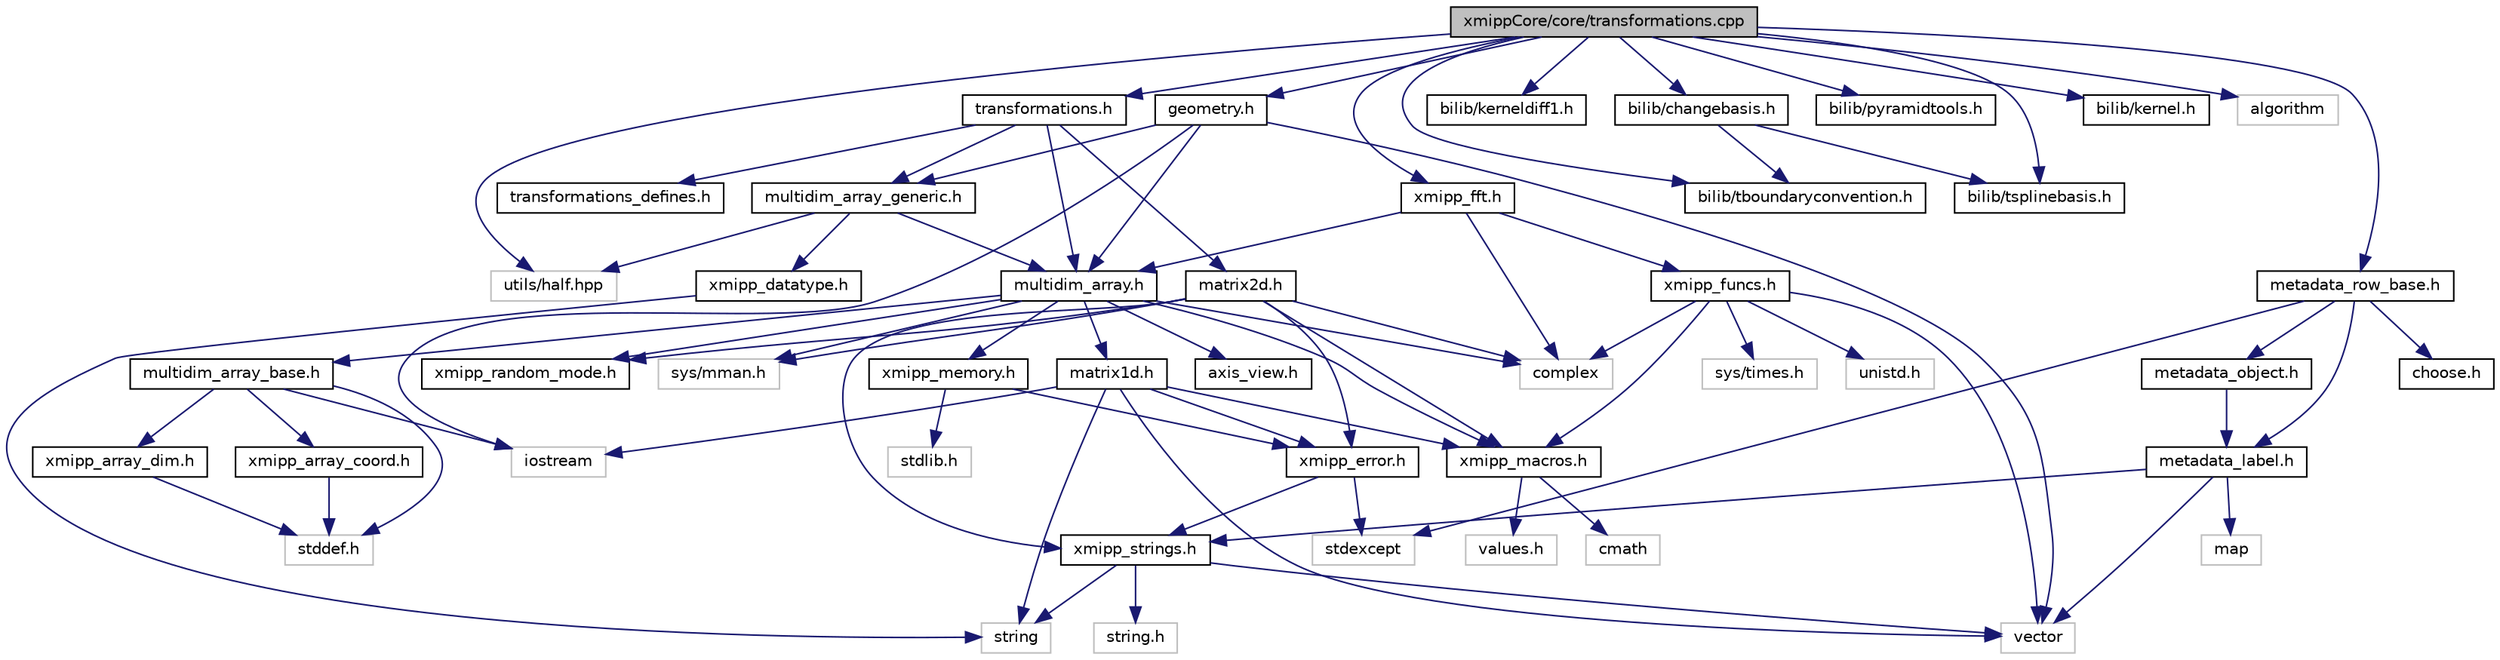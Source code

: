 digraph "xmippCore/core/transformations.cpp"
{
  edge [fontname="Helvetica",fontsize="10",labelfontname="Helvetica",labelfontsize="10"];
  node [fontname="Helvetica",fontsize="10",shape=record];
  Node0 [label="xmippCore/core/transformations.cpp",height=0.2,width=0.4,color="black", fillcolor="grey75", style="filled", fontcolor="black"];
  Node0 -> Node1 [color="midnightblue",fontsize="10",style="solid",fontname="Helvetica"];
  Node1 [label="transformations.h",height=0.2,width=0.4,color="black", fillcolor="white", style="filled",URL="$transformations_8h.html"];
  Node1 -> Node2 [color="midnightblue",fontsize="10",style="solid",fontname="Helvetica"];
  Node2 [label="matrix2d.h",height=0.2,width=0.4,color="black", fillcolor="white", style="filled",URL="$matrix2d_8h.html"];
  Node2 -> Node3 [color="midnightblue",fontsize="10",style="solid",fontname="Helvetica"];
  Node3 [label="complex",height=0.2,width=0.4,color="grey75", fillcolor="white", style="filled"];
  Node2 -> Node4 [color="midnightblue",fontsize="10",style="solid",fontname="Helvetica"];
  Node4 [label="xmipp_random_mode.h",height=0.2,width=0.4,color="black", fillcolor="white", style="filled",URL="$xmipp__random__mode_8h.html"];
  Node2 -> Node5 [color="midnightblue",fontsize="10",style="solid",fontname="Helvetica"];
  Node5 [label="xmipp_macros.h",height=0.2,width=0.4,color="black", fillcolor="white", style="filled",URL="$xmipp__macros_8h.html"];
  Node5 -> Node6 [color="midnightblue",fontsize="10",style="solid",fontname="Helvetica"];
  Node6 [label="values.h",height=0.2,width=0.4,color="grey75", fillcolor="white", style="filled"];
  Node5 -> Node7 [color="midnightblue",fontsize="10",style="solid",fontname="Helvetica"];
  Node7 [label="cmath",height=0.2,width=0.4,color="grey75", fillcolor="white", style="filled"];
  Node2 -> Node8 [color="midnightblue",fontsize="10",style="solid",fontname="Helvetica"];
  Node8 [label="xmipp_error.h",height=0.2,width=0.4,color="black", fillcolor="white", style="filled",URL="$xmipp__error_8h.html"];
  Node8 -> Node9 [color="midnightblue",fontsize="10",style="solid",fontname="Helvetica"];
  Node9 [label="stdexcept",height=0.2,width=0.4,color="grey75", fillcolor="white", style="filled"];
  Node8 -> Node10 [color="midnightblue",fontsize="10",style="solid",fontname="Helvetica"];
  Node10 [label="xmipp_strings.h",height=0.2,width=0.4,color="black", fillcolor="white", style="filled",URL="$xmipp__strings_8h.html"];
  Node10 -> Node11 [color="midnightblue",fontsize="10",style="solid",fontname="Helvetica"];
  Node11 [label="vector",height=0.2,width=0.4,color="grey75", fillcolor="white", style="filled"];
  Node10 -> Node12 [color="midnightblue",fontsize="10",style="solid",fontname="Helvetica"];
  Node12 [label="string",height=0.2,width=0.4,color="grey75", fillcolor="white", style="filled"];
  Node10 -> Node13 [color="midnightblue",fontsize="10",style="solid",fontname="Helvetica"];
  Node13 [label="string.h",height=0.2,width=0.4,color="grey75", fillcolor="white", style="filled"];
  Node2 -> Node10 [color="midnightblue",fontsize="10",style="solid",fontname="Helvetica"];
  Node2 -> Node14 [color="midnightblue",fontsize="10",style="solid",fontname="Helvetica"];
  Node14 [label="sys/mman.h",height=0.2,width=0.4,color="grey75", fillcolor="white", style="filled"];
  Node1 -> Node15 [color="midnightblue",fontsize="10",style="solid",fontname="Helvetica"];
  Node15 [label="multidim_array.h",height=0.2,width=0.4,color="black", fillcolor="white", style="filled",URL="$multidim__array_8h.html"];
  Node15 -> Node5 [color="midnightblue",fontsize="10",style="solid",fontname="Helvetica"];
  Node15 -> Node14 [color="midnightblue",fontsize="10",style="solid",fontname="Helvetica"];
  Node15 -> Node3 [color="midnightblue",fontsize="10",style="solid",fontname="Helvetica"];
  Node15 -> Node16 [color="midnightblue",fontsize="10",style="solid",fontname="Helvetica"];
  Node16 [label="matrix1d.h",height=0.2,width=0.4,color="black", fillcolor="white", style="filled",URL="$matrix1d_8h.html"];
  Node16 -> Node17 [color="midnightblue",fontsize="10",style="solid",fontname="Helvetica"];
  Node17 [label="iostream",height=0.2,width=0.4,color="grey75", fillcolor="white", style="filled"];
  Node16 -> Node12 [color="midnightblue",fontsize="10",style="solid",fontname="Helvetica"];
  Node16 -> Node11 [color="midnightblue",fontsize="10",style="solid",fontname="Helvetica"];
  Node16 -> Node8 [color="midnightblue",fontsize="10",style="solid",fontname="Helvetica"];
  Node16 -> Node5 [color="midnightblue",fontsize="10",style="solid",fontname="Helvetica"];
  Node15 -> Node4 [color="midnightblue",fontsize="10",style="solid",fontname="Helvetica"];
  Node15 -> Node18 [color="midnightblue",fontsize="10",style="solid",fontname="Helvetica"];
  Node18 [label="multidim_array_base.h",height=0.2,width=0.4,color="black", fillcolor="white", style="filled",URL="$multidim__array__base_8h.html"];
  Node18 -> Node19 [color="midnightblue",fontsize="10",style="solid",fontname="Helvetica"];
  Node19 [label="stddef.h",height=0.2,width=0.4,color="grey75", fillcolor="white", style="filled"];
  Node18 -> Node17 [color="midnightblue",fontsize="10",style="solid",fontname="Helvetica"];
  Node18 -> Node20 [color="midnightblue",fontsize="10",style="solid",fontname="Helvetica"];
  Node20 [label="xmipp_array_dim.h",height=0.2,width=0.4,color="black", fillcolor="white", style="filled",URL="$xmipp__array__dim_8h.html"];
  Node20 -> Node19 [color="midnightblue",fontsize="10",style="solid",fontname="Helvetica"];
  Node18 -> Node21 [color="midnightblue",fontsize="10",style="solid",fontname="Helvetica"];
  Node21 [label="xmipp_array_coord.h",height=0.2,width=0.4,color="black", fillcolor="white", style="filled",URL="$xmipp__array__coord_8h.html"];
  Node21 -> Node19 [color="midnightblue",fontsize="10",style="solid",fontname="Helvetica"];
  Node15 -> Node22 [color="midnightblue",fontsize="10",style="solid",fontname="Helvetica"];
  Node22 [label="xmipp_memory.h",height=0.2,width=0.4,color="black", fillcolor="white", style="filled",URL="$xmipp__memory_8h.html"];
  Node22 -> Node23 [color="midnightblue",fontsize="10",style="solid",fontname="Helvetica"];
  Node23 [label="stdlib.h",height=0.2,width=0.4,color="grey75", fillcolor="white", style="filled"];
  Node22 -> Node8 [color="midnightblue",fontsize="10",style="solid",fontname="Helvetica"];
  Node15 -> Node24 [color="midnightblue",fontsize="10",style="solid",fontname="Helvetica"];
  Node24 [label="axis_view.h",height=0.2,width=0.4,color="black", fillcolor="white", style="filled",URL="$axis__view_8h.html"];
  Node1 -> Node25 [color="midnightblue",fontsize="10",style="solid",fontname="Helvetica"];
  Node25 [label="multidim_array_generic.h",height=0.2,width=0.4,color="black", fillcolor="white", style="filled",URL="$multidim__array__generic_8h.html"];
  Node25 -> Node26 [color="midnightblue",fontsize="10",style="solid",fontname="Helvetica"];
  Node26 [label="xmipp_datatype.h",height=0.2,width=0.4,color="black", fillcolor="white", style="filled",URL="$xmipp__datatype_8h.html"];
  Node26 -> Node12 [color="midnightblue",fontsize="10",style="solid",fontname="Helvetica"];
  Node25 -> Node15 [color="midnightblue",fontsize="10",style="solid",fontname="Helvetica"];
  Node25 -> Node27 [color="midnightblue",fontsize="10",style="solid",fontname="Helvetica"];
  Node27 [label="utils/half.hpp",height=0.2,width=0.4,color="grey75", fillcolor="white", style="filled"];
  Node1 -> Node28 [color="midnightblue",fontsize="10",style="solid",fontname="Helvetica"];
  Node28 [label="transformations_defines.h",height=0.2,width=0.4,color="black", fillcolor="white", style="filled",URL="$transformations__defines_8h.html"];
  Node0 -> Node29 [color="midnightblue",fontsize="10",style="solid",fontname="Helvetica"];
  Node29 [label="geometry.h",height=0.2,width=0.4,color="black", fillcolor="white", style="filled",URL="$geometry_8h.html"];
  Node29 -> Node15 [color="midnightblue",fontsize="10",style="solid",fontname="Helvetica"];
  Node29 -> Node25 [color="midnightblue",fontsize="10",style="solid",fontname="Helvetica"];
  Node29 -> Node11 [color="midnightblue",fontsize="10",style="solid",fontname="Helvetica"];
  Node29 -> Node17 [color="midnightblue",fontsize="10",style="solid",fontname="Helvetica"];
  Node0 -> Node30 [color="midnightblue",fontsize="10",style="solid",fontname="Helvetica"];
  Node30 [label="bilib/tboundaryconvention.h",height=0.2,width=0.4,color="black", fillcolor="white", style="filled",URL="$tboundaryconvention_8h.html"];
  Node0 -> Node31 [color="midnightblue",fontsize="10",style="solid",fontname="Helvetica"];
  Node31 [label="bilib/tsplinebasis.h",height=0.2,width=0.4,color="black", fillcolor="white", style="filled",URL="$tsplinebasis_8h.html"];
  Node0 -> Node32 [color="midnightblue",fontsize="10",style="solid",fontname="Helvetica"];
  Node32 [label="bilib/kerneldiff1.h",height=0.2,width=0.4,color="black", fillcolor="white", style="filled",URL="$kerneldiff1_8h.html"];
  Node0 -> Node33 [color="midnightblue",fontsize="10",style="solid",fontname="Helvetica"];
  Node33 [label="bilib/changebasis.h",height=0.2,width=0.4,color="black", fillcolor="white", style="filled",URL="$changebasis_8h.html"];
  Node33 -> Node31 [color="midnightblue",fontsize="10",style="solid",fontname="Helvetica"];
  Node33 -> Node30 [color="midnightblue",fontsize="10",style="solid",fontname="Helvetica"];
  Node0 -> Node34 [color="midnightblue",fontsize="10",style="solid",fontname="Helvetica"];
  Node34 [label="bilib/pyramidtools.h",height=0.2,width=0.4,color="black", fillcolor="white", style="filled",URL="$pyramidtools_8h.html"];
  Node0 -> Node35 [color="midnightblue",fontsize="10",style="solid",fontname="Helvetica"];
  Node35 [label="xmipp_fft.h",height=0.2,width=0.4,color="black", fillcolor="white", style="filled",URL="$xmipp__fft_8h.html"];
  Node35 -> Node3 [color="midnightblue",fontsize="10",style="solid",fontname="Helvetica"];
  Node35 -> Node15 [color="midnightblue",fontsize="10",style="solid",fontname="Helvetica"];
  Node35 -> Node36 [color="midnightblue",fontsize="10",style="solid",fontname="Helvetica"];
  Node36 [label="xmipp_funcs.h",height=0.2,width=0.4,color="black", fillcolor="white", style="filled",URL="$xmipp__funcs_8h.html"];
  Node36 -> Node3 [color="midnightblue",fontsize="10",style="solid",fontname="Helvetica"];
  Node36 -> Node5 [color="midnightblue",fontsize="10",style="solid",fontname="Helvetica"];
  Node36 -> Node11 [color="midnightblue",fontsize="10",style="solid",fontname="Helvetica"];
  Node36 -> Node37 [color="midnightblue",fontsize="10",style="solid",fontname="Helvetica"];
  Node37 [label="unistd.h",height=0.2,width=0.4,color="grey75", fillcolor="white", style="filled"];
  Node36 -> Node38 [color="midnightblue",fontsize="10",style="solid",fontname="Helvetica"];
  Node38 [label="sys/times.h",height=0.2,width=0.4,color="grey75", fillcolor="white", style="filled"];
  Node0 -> Node39 [color="midnightblue",fontsize="10",style="solid",fontname="Helvetica"];
  Node39 [label="bilib/kernel.h",height=0.2,width=0.4,color="black", fillcolor="white", style="filled",URL="$kernel_8h.html"];
  Node0 -> Node40 [color="midnightblue",fontsize="10",style="solid",fontname="Helvetica"];
  Node40 [label="algorithm",height=0.2,width=0.4,color="grey75", fillcolor="white", style="filled"];
  Node0 -> Node41 [color="midnightblue",fontsize="10",style="solid",fontname="Helvetica"];
  Node41 [label="metadata_row_base.h",height=0.2,width=0.4,color="black", fillcolor="white", style="filled",URL="$metadata__row__base_8h.html"];
  Node41 -> Node42 [color="midnightblue",fontsize="10",style="solid",fontname="Helvetica"];
  Node42 [label="metadata_label.h",height=0.2,width=0.4,color="black", fillcolor="white", style="filled",URL="$metadata__label_8h.html"];
  Node42 -> Node43 [color="midnightblue",fontsize="10",style="solid",fontname="Helvetica"];
  Node43 [label="map",height=0.2,width=0.4,color="grey75", fillcolor="white", style="filled"];
  Node42 -> Node10 [color="midnightblue",fontsize="10",style="solid",fontname="Helvetica"];
  Node42 -> Node11 [color="midnightblue",fontsize="10",style="solid",fontname="Helvetica"];
  Node41 -> Node44 [color="midnightblue",fontsize="10",style="solid",fontname="Helvetica"];
  Node44 [label="metadata_object.h",height=0.2,width=0.4,color="black", fillcolor="white", style="filled",URL="$metadata__object_8h.html"];
  Node44 -> Node42 [color="midnightblue",fontsize="10",style="solid",fontname="Helvetica"];
  Node41 -> Node45 [color="midnightblue",fontsize="10",style="solid",fontname="Helvetica"];
  Node45 [label="choose.h",height=0.2,width=0.4,color="black", fillcolor="white", style="filled",URL="$choose_8h.html"];
  Node41 -> Node9 [color="midnightblue",fontsize="10",style="solid",fontname="Helvetica"];
  Node0 -> Node27 [color="midnightblue",fontsize="10",style="solid",fontname="Helvetica"];
}

